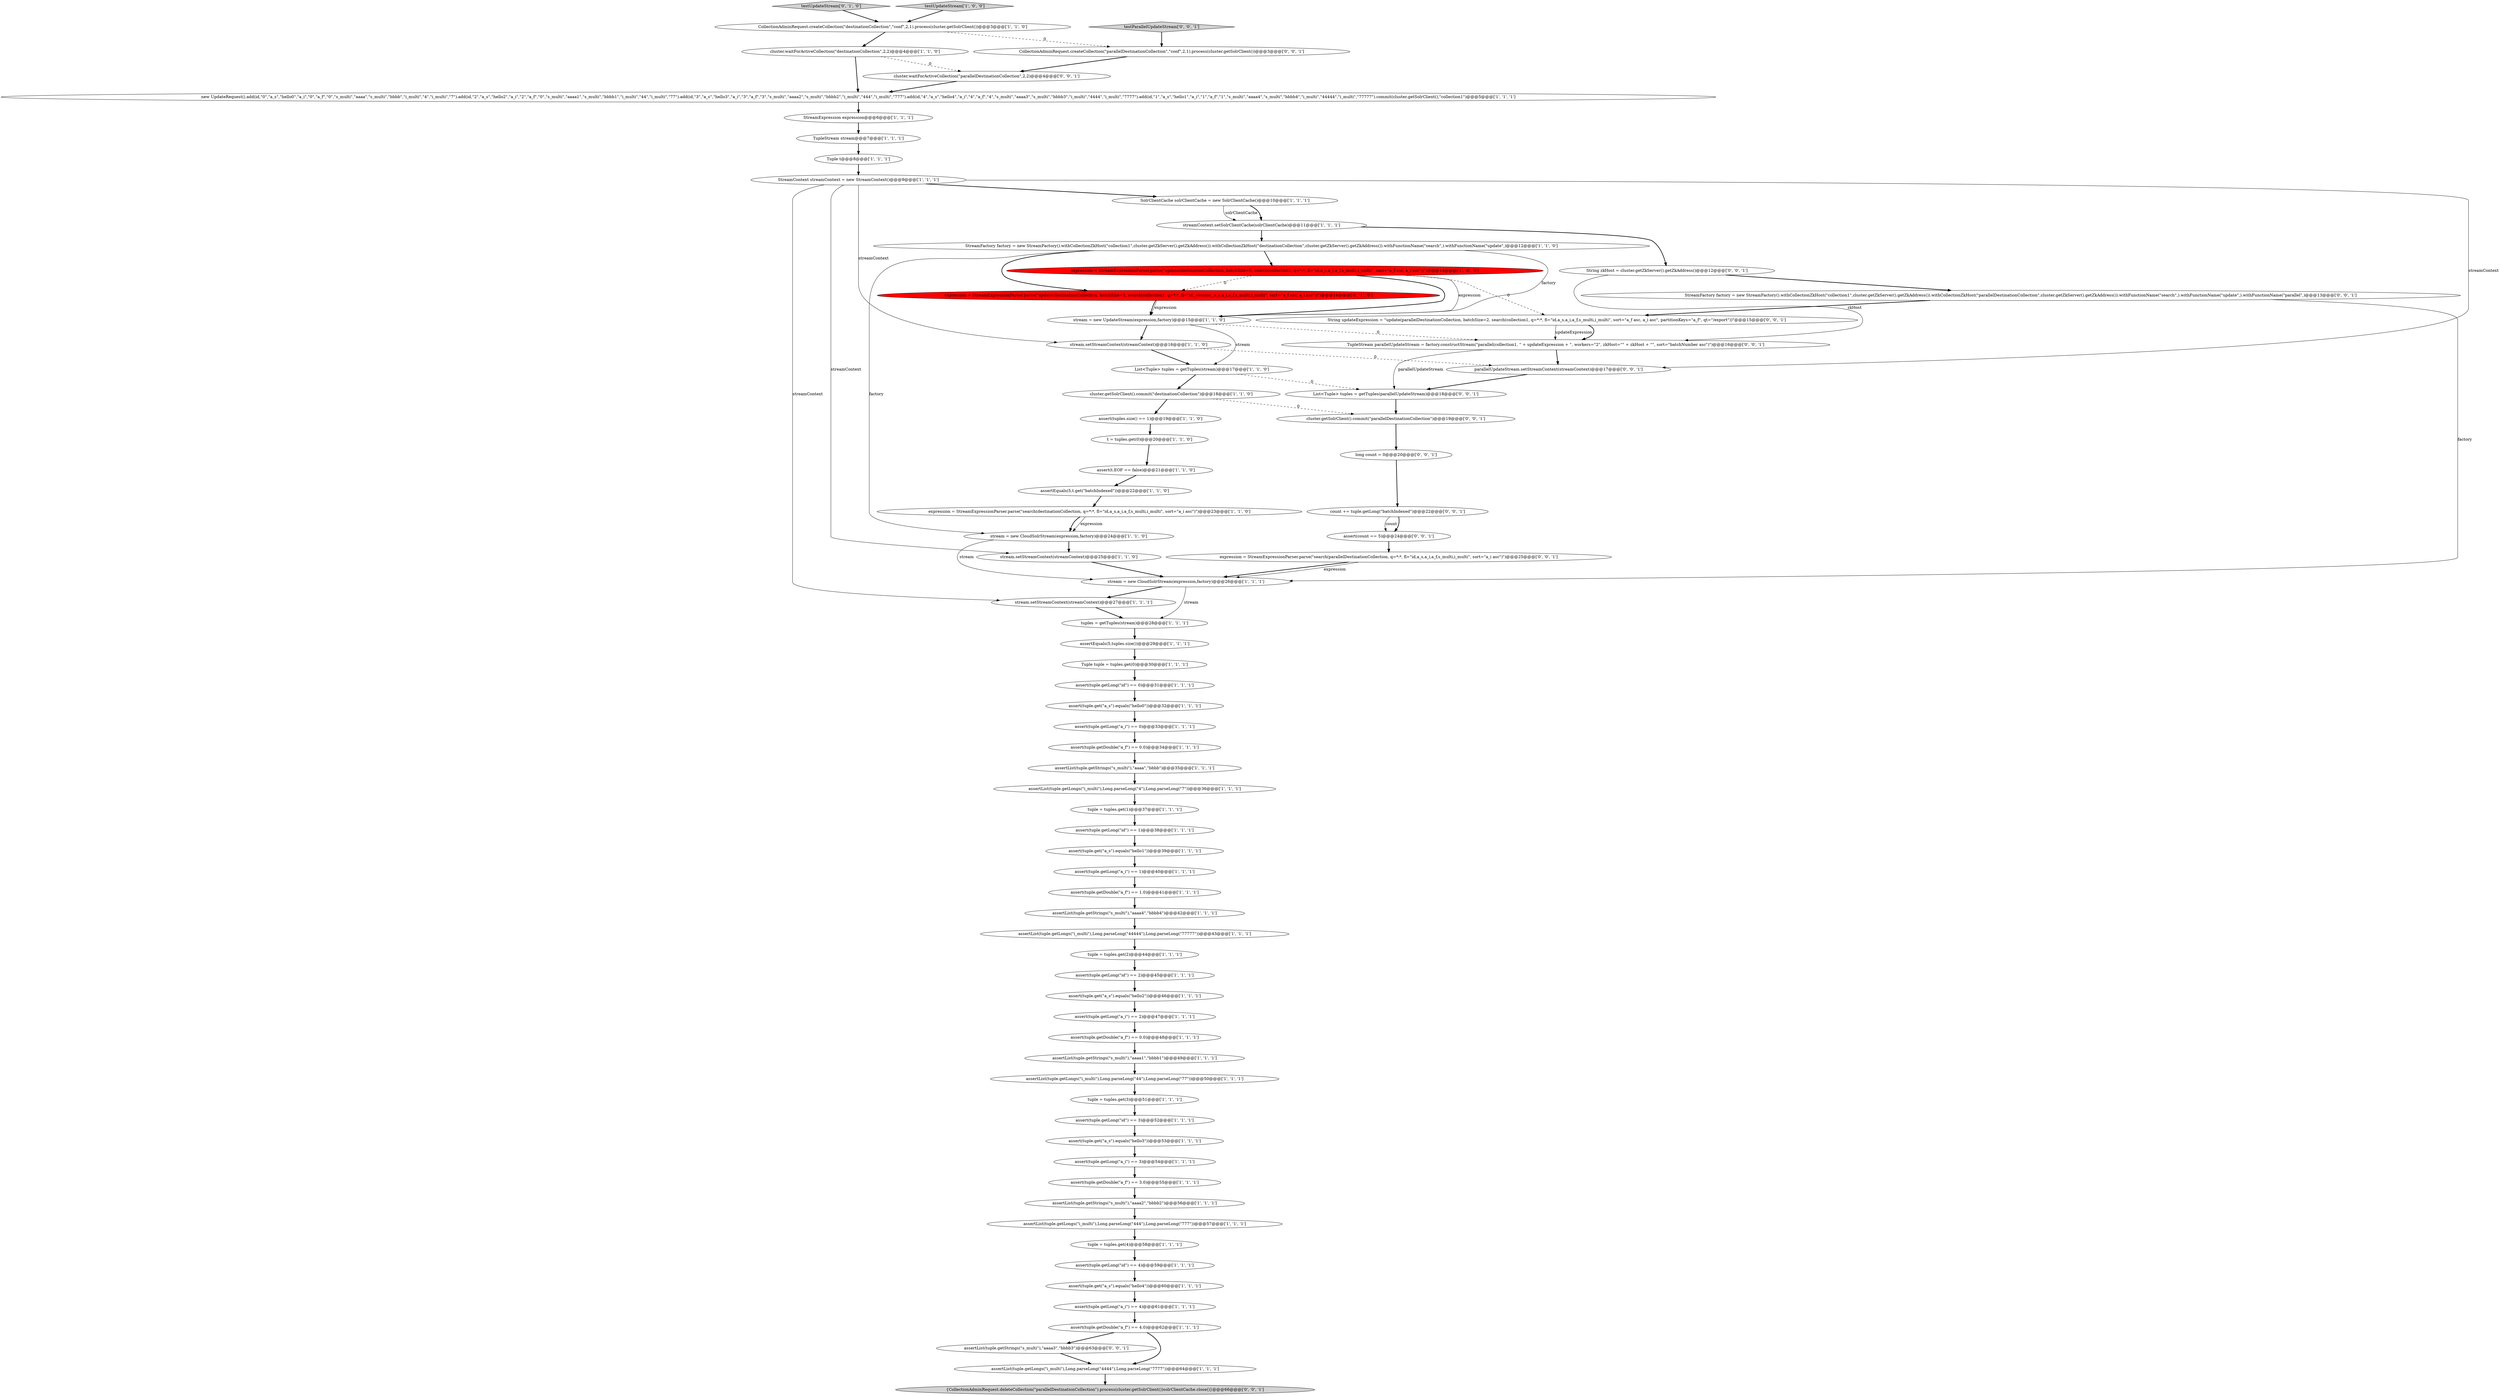 digraph {
66 [style = filled, label = "String updateExpression = \"update(parallelDestinationCollection, batchSize=2, search(collection1, q=*:*, fl=\"id,a_s,a_i,a_f,s_multi,i_multi\", sort=\"a_f asc, a_i asc\", partitionKeys=\"a_f\", qt=\"/export\"))\"@@@15@@@['0', '0', '1']", fillcolor = white, shape = ellipse image = "AAA0AAABBB3BBB"];
76 [style = filled, label = "assert(count == 5)@@@24@@@['0', '0', '1']", fillcolor = white, shape = ellipse image = "AAA0AAABBB3BBB"];
67 [style = filled, label = "List<Tuple> tuples = getTuples(parallelUpdateStream)@@@18@@@['0', '0', '1']", fillcolor = white, shape = ellipse image = "AAA0AAABBB3BBB"];
1 [style = filled, label = "assertEquals(5,t.get(\"batchIndexed\"))@@@22@@@['1', '1', '0']", fillcolor = white, shape = ellipse image = "AAA0AAABBB1BBB"];
17 [style = filled, label = "stream.setStreamContext(streamContext)@@@25@@@['1', '1', '0']", fillcolor = white, shape = ellipse image = "AAA0AAABBB1BBB"];
19 [style = filled, label = "expression = StreamExpressionParser.parse(\"search(destinationCollection, q=*:*, fl=\"id,a_s,a_i,a_f,s_multi,i_multi\", sort=\"a_i asc\")\")@@@23@@@['1', '1', '0']", fillcolor = white, shape = ellipse image = "AAA0AAABBB1BBB"];
74 [style = filled, label = "testParallelUpdateStream['0', '0', '1']", fillcolor = lightgray, shape = diamond image = "AAA0AAABBB3BBB"];
54 [style = filled, label = "StreamFactory factory = new StreamFactory().withCollectionZkHost(\"collection1\",cluster.getZkServer().getZkAddress()).withCollectionZkHost(\"destinationCollection\",cluster.getZkServer().getZkAddress()).withFunctionName(\"search\",).withFunctionName(\"update\",)@@@12@@@['1', '1', '0']", fillcolor = white, shape = ellipse image = "AAA0AAABBB1BBB"];
9 [style = filled, label = "tuples = getTuples(stream)@@@28@@@['1', '1', '1']", fillcolor = white, shape = ellipse image = "AAA0AAABBB1BBB"];
42 [style = filled, label = "expression = StreamExpressionParser.parse(\"update(destinationCollection, batchSize=5, search(collection1, q=*:*, fl=\"id,a_s,a_i,a_f,s_multi,i_multi\", sort=\"a_f asc, a_i asc\"))\")@@@14@@@['1', '0', '0']", fillcolor = red, shape = ellipse image = "AAA1AAABBB1BBB"];
50 [style = filled, label = "assert(tuple.getDouble(\"a_f\") == 3.0)@@@55@@@['1', '1', '1']", fillcolor = white, shape = ellipse image = "AAA0AAABBB1BBB"];
26 [style = filled, label = "t = tuples.get(0)@@@20@@@['1', '1', '0']", fillcolor = white, shape = ellipse image = "AAA0AAABBB1BBB"];
53 [style = filled, label = "tuple = tuples.get(4)@@@58@@@['1', '1', '1']", fillcolor = white, shape = ellipse image = "AAA0AAABBB1BBB"];
63 [style = filled, label = "{CollectionAdminRequest.deleteCollection(\"parallelDestinationCollection\").process(cluster.getSolrClient())solrClientCache.close()}@@@66@@@['0', '0', '1']", fillcolor = lightgray, shape = ellipse image = "AAA0AAABBB3BBB"];
6 [style = filled, label = "assertList(tuple.getStrings(\"s_multi\"),\"aaaa1\",\"bbbb1\")@@@49@@@['1', '1', '1']", fillcolor = white, shape = ellipse image = "AAA0AAABBB1BBB"];
18 [style = filled, label = "stream = new UpdateStream(expression,factory)@@@15@@@['1', '1', '0']", fillcolor = white, shape = ellipse image = "AAA0AAABBB1BBB"];
48 [style = filled, label = "cluster.waitForActiveCollection(\"destinationCollection\",2,2)@@@4@@@['1', '1', '0']", fillcolor = white, shape = ellipse image = "AAA0AAABBB1BBB"];
65 [style = filled, label = "String zkHost = cluster.getZkServer().getZkAddress()@@@12@@@['0', '0', '1']", fillcolor = white, shape = ellipse image = "AAA0AAABBB3BBB"];
51 [style = filled, label = "StreamExpression expression@@@6@@@['1', '1', '1']", fillcolor = white, shape = ellipse image = "AAA0AAABBB1BBB"];
46 [style = filled, label = "assert(tuple.getLong(\"a_i\") == 2)@@@47@@@['1', '1', '1']", fillcolor = white, shape = ellipse image = "AAA0AAABBB1BBB"];
15 [style = filled, label = "CollectionAdminRequest.createCollection(\"destinationCollection\",\"conf\",2,1).process(cluster.getSolrClient())@@@3@@@['1', '1', '0']", fillcolor = white, shape = ellipse image = "AAA0AAABBB1BBB"];
73 [style = filled, label = "parallelUpdateStream.setStreamContext(streamContext)@@@17@@@['0', '0', '1']", fillcolor = white, shape = ellipse image = "AAA0AAABBB3BBB"];
47 [style = filled, label = "assertList(tuple.getLongs(\"i_multi\"),Long.parseLong(\"444\"),Long.parseLong(\"777\"))@@@57@@@['1', '1', '1']", fillcolor = white, shape = ellipse image = "AAA0AAABBB1BBB"];
41 [style = filled, label = "assert(tuple.getLong(\"a_i\") == 3)@@@54@@@['1', '1', '1']", fillcolor = white, shape = ellipse image = "AAA0AAABBB1BBB"];
14 [style = filled, label = "assert(tuple.get(\"a_s\").equals(\"hello1\"))@@@39@@@['1', '1', '1']", fillcolor = white, shape = ellipse image = "AAA0AAABBB1BBB"];
55 [style = filled, label = "assert(tuple.getDouble(\"a_f\") == 0.0)@@@34@@@['1', '1', '1']", fillcolor = white, shape = ellipse image = "AAA0AAABBB1BBB"];
13 [style = filled, label = "StreamContext streamContext = new StreamContext()@@@9@@@['1', '1', '1']", fillcolor = white, shape = ellipse image = "AAA0AAABBB1BBB"];
34 [style = filled, label = "assert(tuple.getLong(\"id\") == 3)@@@52@@@['1', '1', '1']", fillcolor = white, shape = ellipse image = "AAA0AAABBB1BBB"];
16 [style = filled, label = "assert(tuple.get(\"a_s\").equals(\"hello3\"))@@@53@@@['1', '1', '1']", fillcolor = white, shape = ellipse image = "AAA0AAABBB1BBB"];
77 [style = filled, label = "assertList(tuple.getStrings(\"s_multi\"),\"aaaa3\",\"bbbb3\")@@@63@@@['0', '0', '1']", fillcolor = white, shape = ellipse image = "AAA0AAABBB3BBB"];
78 [style = filled, label = "expression = StreamExpressionParser.parse(\"search(parallelDestinationCollection, q=*:*, fl=\"id,a_s,a_i,a_f,s_multi,i_multi\", sort=\"a_i asc\")\")@@@25@@@['0', '0', '1']", fillcolor = white, shape = ellipse image = "AAA0AAABBB3BBB"];
10 [style = filled, label = "assert(tuple.getLong(\"id\") == 0)@@@31@@@['1', '1', '1']", fillcolor = white, shape = ellipse image = "AAA0AAABBB1BBB"];
8 [style = filled, label = "TupleStream stream@@@7@@@['1', '1', '1']", fillcolor = white, shape = ellipse image = "AAA0AAABBB1BBB"];
20 [style = filled, label = "assert(tuple.getLong(\"id\") == 1)@@@38@@@['1', '1', '1']", fillcolor = white, shape = ellipse image = "AAA0AAABBB1BBB"];
25 [style = filled, label = "assert(tuple.getLong(\"id\") == 2)@@@45@@@['1', '1', '1']", fillcolor = white, shape = ellipse image = "AAA0AAABBB1BBB"];
68 [style = filled, label = "cluster.getSolrClient().commit(\"parallelDestinationCollection\")@@@19@@@['0', '0', '1']", fillcolor = white, shape = ellipse image = "AAA0AAABBB3BBB"];
11 [style = filled, label = "assertList(tuple.getLongs(\"i_multi\"),Long.parseLong(\"44444\"),Long.parseLong(\"77777\"))@@@43@@@['1', '1', '1']", fillcolor = white, shape = ellipse image = "AAA0AAABBB1BBB"];
23 [style = filled, label = "SolrClientCache solrClientCache = new SolrClientCache()@@@10@@@['1', '1', '1']", fillcolor = white, shape = ellipse image = "AAA0AAABBB1BBB"];
28 [style = filled, label = "new UpdateRequest().add(id,\"0\",\"a_s\",\"hello0\",\"a_i\",\"0\",\"a_f\",\"0\",\"s_multi\",\"aaaa\",\"s_multi\",\"bbbb\",\"i_multi\",\"4\",\"i_multi\",\"7\").add(id,\"2\",\"a_s\",\"hello2\",\"a_i\",\"2\",\"a_f\",\"0\",\"s_multi\",\"aaaa1\",\"s_multi\",\"bbbb1\",\"i_multi\",\"44\",\"i_multi\",\"77\").add(id,\"3\",\"a_s\",\"hello3\",\"a_i\",\"3\",\"a_f\",\"3\",\"s_multi\",\"aaaa2\",\"s_multi\",\"bbbb2\",\"i_multi\",\"444\",\"i_multi\",\"777\").add(id,\"4\",\"a_s\",\"hello4\",\"a_i\",\"4\",\"a_f\",\"4\",\"s_multi\",\"aaaa3\",\"s_multi\",\"bbbb3\",\"i_multi\",\"4444\",\"i_multi\",\"7777\").add(id,\"1\",\"a_s\",\"hello1\",\"a_i\",\"1\",\"a_f\",\"1\",\"s_multi\",\"aaaa4\",\"s_multi\",\"bbbb4\",\"i_multi\",\"44444\",\"i_multi\",\"77777\").commit(cluster.getSolrClient(),\"collection1\")@@@5@@@['1', '1', '1']", fillcolor = white, shape = ellipse image = "AAA0AAABBB1BBB"];
2 [style = filled, label = "assert(tuple.getLong(\"id\") == 4)@@@59@@@['1', '1', '1']", fillcolor = white, shape = ellipse image = "AAA0AAABBB1BBB"];
38 [style = filled, label = "assertList(tuple.getStrings(\"s_multi\"),\"aaaa2\",\"bbbb2\")@@@56@@@['1', '1', '1']", fillcolor = white, shape = ellipse image = "AAA0AAABBB1BBB"];
43 [style = filled, label = "List<Tuple> tuples = getTuples(stream)@@@17@@@['1', '1', '0']", fillcolor = white, shape = ellipse image = "AAA0AAABBB1BBB"];
49 [style = filled, label = "assert(t.EOF == false)@@@21@@@['1', '1', '0']", fillcolor = white, shape = ellipse image = "AAA0AAABBB1BBB"];
40 [style = filled, label = "tuple = tuples.get(1)@@@37@@@['1', '1', '1']", fillcolor = white, shape = ellipse image = "AAA0AAABBB1BBB"];
56 [style = filled, label = "Tuple t@@@8@@@['1', '1', '1']", fillcolor = white, shape = ellipse image = "AAA0AAABBB1BBB"];
71 [style = filled, label = "count += tuple.getLong(\"batchIndexed\")@@@22@@@['0', '0', '1']", fillcolor = white, shape = ellipse image = "AAA0AAABBB3BBB"];
52 [style = filled, label = "assertList(tuple.getStrings(\"s_multi\"),\"aaaa4\",\"bbbb4\")@@@42@@@['1', '1', '1']", fillcolor = white, shape = ellipse image = "AAA0AAABBB1BBB"];
0 [style = filled, label = "assert(tuple.getDouble(\"a_f\") == 0.0)@@@48@@@['1', '1', '1']", fillcolor = white, shape = ellipse image = "AAA0AAABBB1BBB"];
27 [style = filled, label = "assertList(tuple.getLongs(\"i_multi\"),Long.parseLong(\"4444\"),Long.parseLong(\"7777\"))@@@64@@@['1', '1', '1']", fillcolor = white, shape = ellipse image = "AAA0AAABBB1BBB"];
39 [style = filled, label = "assertEquals(5,tuples.size())@@@29@@@['1', '1', '1']", fillcolor = white, shape = ellipse image = "AAA0AAABBB1BBB"];
57 [style = filled, label = "Tuple tuple = tuples.get(0)@@@30@@@['1', '1', '1']", fillcolor = white, shape = ellipse image = "AAA0AAABBB1BBB"];
62 [style = filled, label = "testUpdateStream['0', '1', '0']", fillcolor = lightgray, shape = diamond image = "AAA0AAABBB2BBB"];
75 [style = filled, label = "TupleStream parallelUpdateStream = factory.constructStream(\"parallel(collection1, \" + updateExpression + \", workers=\"2\", zkHost=\"\" + zkHost + \"\", sort=\"batchNumber asc\")\")@@@16@@@['0', '0', '1']", fillcolor = white, shape = ellipse image = "AAA0AAABBB3BBB"];
45 [style = filled, label = "assert(tuple.get(\"a_s\").equals(\"hello0\"))@@@32@@@['1', '1', '1']", fillcolor = white, shape = ellipse image = "AAA0AAABBB1BBB"];
29 [style = filled, label = "assert(tuple.getLong(\"a_i\") == 4)@@@61@@@['1', '1', '1']", fillcolor = white, shape = ellipse image = "AAA0AAABBB1BBB"];
61 [style = filled, label = "expression = StreamExpressionParser.parse(\"update(destinationCollection, batchSize=5, search(collection1, q=*:*, fl=\"id,_version_,a_s,a_i,a_f,s_multi,i_multi\", sort=\"a_f asc, a_i asc\"))\")@@@14@@@['0', '1', '0']", fillcolor = red, shape = ellipse image = "AAA1AAABBB2BBB"];
7 [style = filled, label = "assert(tuple.getLong(\"a_i\") == 0)@@@33@@@['1', '1', '1']", fillcolor = white, shape = ellipse image = "AAA0AAABBB1BBB"];
21 [style = filled, label = "assert(tuple.getDouble(\"a_f\") == 1.0)@@@41@@@['1', '1', '1']", fillcolor = white, shape = ellipse image = "AAA0AAABBB1BBB"];
72 [style = filled, label = "cluster.waitForActiveCollection(\"parallelDestinationCollection\",2,2)@@@4@@@['0', '0', '1']", fillcolor = white, shape = ellipse image = "AAA0AAABBB3BBB"];
5 [style = filled, label = "assert(tuple.get(\"a_s\").equals(\"hello4\"))@@@60@@@['1', '1', '1']", fillcolor = white, shape = ellipse image = "AAA0AAABBB1BBB"];
12 [style = filled, label = "stream.setStreamContext(streamContext)@@@16@@@['1', '1', '0']", fillcolor = white, shape = ellipse image = "AAA0AAABBB1BBB"];
24 [style = filled, label = "assertList(tuple.getLongs(\"i_multi\"),Long.parseLong(\"4\"),Long.parseLong(\"7\"))@@@36@@@['1', '1', '1']", fillcolor = white, shape = ellipse image = "AAA0AAABBB1BBB"];
35 [style = filled, label = "assert(tuples.size() == 1)@@@19@@@['1', '1', '0']", fillcolor = white, shape = ellipse image = "AAA0AAABBB1BBB"];
70 [style = filled, label = "StreamFactory factory = new StreamFactory().withCollectionZkHost(\"collection1\",cluster.getZkServer().getZkAddress()).withCollectionZkHost(\"parallelDestinationCollection\",cluster.getZkServer().getZkAddress()).withFunctionName(\"search\",).withFunctionName(\"update\",).withFunctionName(\"parallel\",)@@@13@@@['0', '0', '1']", fillcolor = white, shape = ellipse image = "AAA0AAABBB3BBB"];
31 [style = filled, label = "testUpdateStream['1', '0', '0']", fillcolor = lightgray, shape = diamond image = "AAA0AAABBB1BBB"];
33 [style = filled, label = "tuple = tuples.get(3)@@@51@@@['1', '1', '1']", fillcolor = white, shape = ellipse image = "AAA0AAABBB1BBB"];
44 [style = filled, label = "assertList(tuple.getStrings(\"s_multi\"),\"aaaa\",\"bbbb\")@@@35@@@['1', '1', '1']", fillcolor = white, shape = ellipse image = "AAA0AAABBB1BBB"];
4 [style = filled, label = "stream.setStreamContext(streamContext)@@@27@@@['1', '1', '1']", fillcolor = white, shape = ellipse image = "AAA0AAABBB1BBB"];
30 [style = filled, label = "assert(tuple.getDouble(\"a_f\") == 4.0)@@@62@@@['1', '1', '1']", fillcolor = white, shape = ellipse image = "AAA0AAABBB1BBB"];
32 [style = filled, label = "assertList(tuple.getLongs(\"i_multi\"),Long.parseLong(\"44\"),Long.parseLong(\"77\"))@@@50@@@['1', '1', '1']", fillcolor = white, shape = ellipse image = "AAA0AAABBB1BBB"];
36 [style = filled, label = "assert(tuple.get(\"a_s\").equals(\"hello2\"))@@@46@@@['1', '1', '1']", fillcolor = white, shape = ellipse image = "AAA0AAABBB1BBB"];
60 [style = filled, label = "assert(tuple.getLong(\"a_i\") == 1)@@@40@@@['1', '1', '1']", fillcolor = white, shape = ellipse image = "AAA0AAABBB1BBB"];
22 [style = filled, label = "tuple = tuples.get(2)@@@44@@@['1', '1', '1']", fillcolor = white, shape = ellipse image = "AAA0AAABBB1BBB"];
64 [style = filled, label = "CollectionAdminRequest.createCollection(\"parallelDestinationCollection\",\"conf\",2,1).process(cluster.getSolrClient())@@@3@@@['0', '0', '1']", fillcolor = white, shape = ellipse image = "AAA0AAABBB3BBB"];
69 [style = filled, label = "long count = 0@@@20@@@['0', '0', '1']", fillcolor = white, shape = ellipse image = "AAA0AAABBB3BBB"];
3 [style = filled, label = "cluster.getSolrClient().commit(\"destinationCollection\")@@@18@@@['1', '1', '0']", fillcolor = white, shape = ellipse image = "AAA0AAABBB1BBB"];
58 [style = filled, label = "streamContext.setSolrClientCache(solrClientCache)@@@11@@@['1', '1', '1']", fillcolor = white, shape = ellipse image = "AAA0AAABBB1BBB"];
59 [style = filled, label = "stream = new CloudSolrStream(expression,factory)@@@26@@@['1', '1', '1']", fillcolor = white, shape = ellipse image = "AAA0AAABBB1BBB"];
37 [style = filled, label = "stream = new CloudSolrStream(expression,factory)@@@24@@@['1', '1', '0']", fillcolor = white, shape = ellipse image = "AAA0AAABBB1BBB"];
70->66 [style = bold, label=""];
46->0 [style = bold, label=""];
68->69 [style = bold, label=""];
29->30 [style = bold, label=""];
54->18 [style = solid, label="factory"];
23->58 [style = solid, label="solrClientCache"];
21->52 [style = bold, label=""];
40->20 [style = bold, label=""];
75->67 [style = solid, label="parallelUpdateStream"];
45->7 [style = bold, label=""];
16->41 [style = bold, label=""];
3->35 [style = bold, label=""];
39->57 [style = bold, label=""];
43->3 [style = bold, label=""];
77->27 [style = bold, label=""];
67->68 [style = bold, label=""];
48->72 [style = dashed, label="0"];
12->73 [style = dashed, label="0"];
6->32 [style = bold, label=""];
5->29 [style = bold, label=""];
47->53 [style = bold, label=""];
22->25 [style = bold, label=""];
9->39 [style = bold, label=""];
30->77 [style = bold, label=""];
73->67 [style = bold, label=""];
60->21 [style = bold, label=""];
25->36 [style = bold, label=""];
30->27 [style = bold, label=""];
18->12 [style = bold, label=""];
26->49 [style = bold, label=""];
59->4 [style = bold, label=""];
20->14 [style = bold, label=""];
14->60 [style = bold, label=""];
24->40 [style = bold, label=""];
54->37 [style = solid, label="factory"];
61->18 [style = solid, label="expression"];
13->17 [style = solid, label="streamContext"];
7->55 [style = bold, label=""];
43->67 [style = dashed, label="0"];
58->54 [style = bold, label=""];
19->37 [style = bold, label=""];
36->46 [style = bold, label=""];
49->1 [style = bold, label=""];
56->13 [style = bold, label=""];
10->45 [style = bold, label=""];
61->18 [style = bold, label=""];
13->12 [style = solid, label="streamContext"];
42->61 [style = dashed, label="0"];
38->47 [style = bold, label=""];
48->28 [style = bold, label=""];
1->19 [style = bold, label=""];
54->61 [style = bold, label=""];
13->4 [style = solid, label="streamContext"];
41->50 [style = bold, label=""];
23->58 [style = bold, label=""];
4->9 [style = bold, label=""];
64->72 [style = bold, label=""];
13->73 [style = solid, label="streamContext"];
66->75 [style = solid, label="updateExpression"];
78->59 [style = bold, label=""];
78->59 [style = solid, label="expression"];
18->75 [style = dashed, label="0"];
42->18 [style = solid, label="expression"];
32->33 [style = bold, label=""];
54->42 [style = bold, label=""];
71->76 [style = bold, label=""];
66->75 [style = bold, label=""];
65->75 [style = solid, label="zkHost"];
71->76 [style = solid, label="count"];
34->16 [style = bold, label=""];
72->28 [style = bold, label=""];
15->48 [style = bold, label=""];
11->22 [style = bold, label=""];
75->73 [style = bold, label=""];
19->37 [style = solid, label="expression"];
12->43 [style = bold, label=""];
44->24 [style = bold, label=""];
51->8 [style = bold, label=""];
62->15 [style = bold, label=""];
35->26 [style = bold, label=""];
58->65 [style = bold, label=""];
76->78 [style = bold, label=""];
2->5 [style = bold, label=""];
52->11 [style = bold, label=""];
8->56 [style = bold, label=""];
42->18 [style = bold, label=""];
65->70 [style = bold, label=""];
0->6 [style = bold, label=""];
37->17 [style = bold, label=""];
37->59 [style = solid, label="stream"];
74->64 [style = bold, label=""];
70->59 [style = solid, label="factory"];
27->63 [style = bold, label=""];
28->51 [style = bold, label=""];
31->15 [style = bold, label=""];
53->2 [style = bold, label=""];
55->44 [style = bold, label=""];
3->68 [style = dashed, label="0"];
18->43 [style = solid, label="stream"];
69->71 [style = bold, label=""];
50->38 [style = bold, label=""];
15->64 [style = dashed, label="0"];
59->9 [style = solid, label="stream"];
42->66 [style = dashed, label="0"];
13->23 [style = bold, label=""];
17->59 [style = bold, label=""];
57->10 [style = bold, label=""];
33->34 [style = bold, label=""];
}
